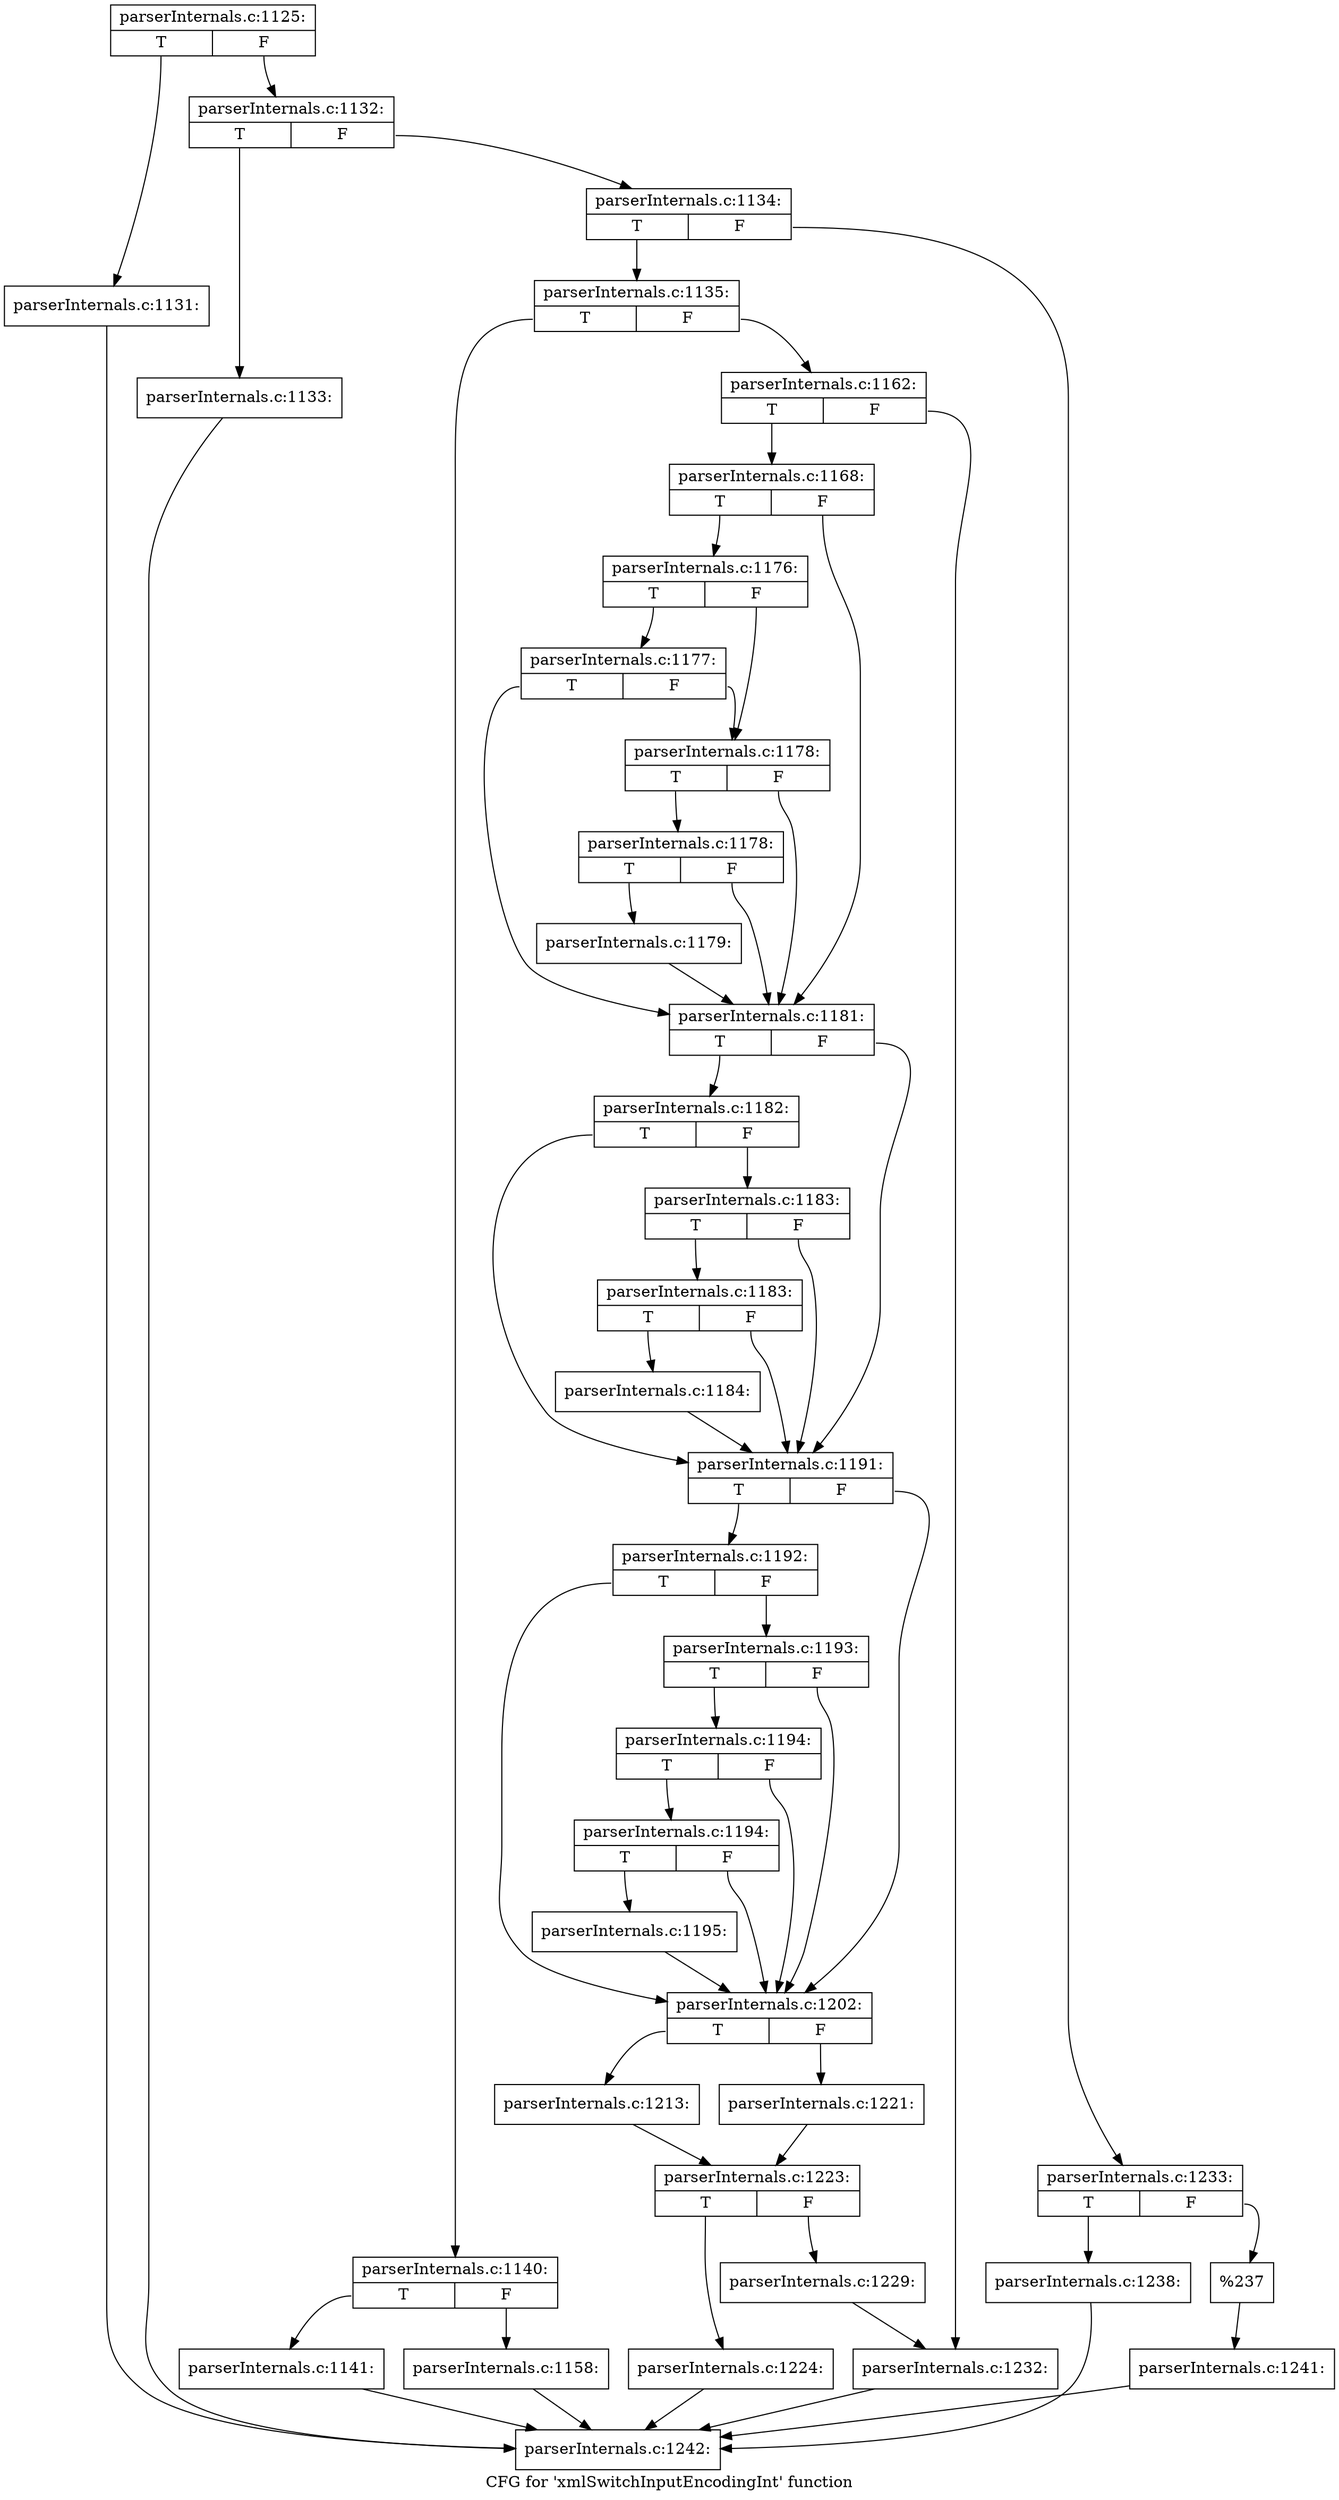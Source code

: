 digraph "CFG for 'xmlSwitchInputEncodingInt' function" {
	label="CFG for 'xmlSwitchInputEncodingInt' function";

	Node0x4fbf0e0 [shape=record,label="{parserInternals.c:1125:|{<s0>T|<s1>F}}"];
	Node0x4fbf0e0:s0 -> Node0x4fc3400;
	Node0x4fbf0e0:s1 -> Node0x4fc3450;
	Node0x4fc3400 [shape=record,label="{parserInternals.c:1131:}"];
	Node0x4fc3400 -> Node0x4fc23a0;
	Node0x4fc3450 [shape=record,label="{parserInternals.c:1132:|{<s0>T|<s1>F}}"];
	Node0x4fc3450:s0 -> Node0x4fc3910;
	Node0x4fc3450:s1 -> Node0x4fc3960;
	Node0x4fc3910 [shape=record,label="{parserInternals.c:1133:}"];
	Node0x4fc3910 -> Node0x4fc23a0;
	Node0x4fc3960 [shape=record,label="{parserInternals.c:1134:|{<s0>T|<s1>F}}"];
	Node0x4fc3960:s0 -> Node0x4fc3e20;
	Node0x4fc3960:s1 -> Node0x4fc3ec0;
	Node0x4fc3e20 [shape=record,label="{parserInternals.c:1135:|{<s0>T|<s1>F}}"];
	Node0x4fc3e20:s0 -> Node0x4fc43b0;
	Node0x4fc3e20:s1 -> Node0x4fc4400;
	Node0x4fc43b0 [shape=record,label="{parserInternals.c:1140:|{<s0>T|<s1>F}}"];
	Node0x4fc43b0:s0 -> Node0x4fc49c0;
	Node0x4fc43b0:s1 -> Node0x4fc4a10;
	Node0x4fc49c0 [shape=record,label="{parserInternals.c:1141:}"];
	Node0x4fc49c0 -> Node0x4fc23a0;
	Node0x4fc4a10 [shape=record,label="{parserInternals.c:1158:}"];
	Node0x4fc4a10 -> Node0x4fc23a0;
	Node0x4fc4400 [shape=record,label="{parserInternals.c:1162:|{<s0>T|<s1>F}}"];
	Node0x4fc4400:s0 -> Node0x4fc5910;
	Node0x4fc4400:s1 -> Node0x4fc6520;
	Node0x4fc5910 [shape=record,label="{parserInternals.c:1168:|{<s0>T|<s1>F}}"];
	Node0x4fc5910:s0 -> Node0x4fc74a0;
	Node0x4fc5910:s1 -> Node0x4fc73b0;
	Node0x4fc74a0 [shape=record,label="{parserInternals.c:1176:|{<s0>T|<s1>F}}"];
	Node0x4fc74a0:s0 -> Node0x4fc77f0;
	Node0x4fc74a0:s1 -> Node0x4fc7450;
	Node0x4fc77f0 [shape=record,label="{parserInternals.c:1177:|{<s0>T|<s1>F}}"];
	Node0x4fc77f0:s0 -> Node0x4fc73b0;
	Node0x4fc77f0:s1 -> Node0x4fc7450;
	Node0x4fc7450 [shape=record,label="{parserInternals.c:1178:|{<s0>T|<s1>F}}"];
	Node0x4fc7450:s0 -> Node0x4fc7400;
	Node0x4fc7450:s1 -> Node0x4fc73b0;
	Node0x4fc7400 [shape=record,label="{parserInternals.c:1178:|{<s0>T|<s1>F}}"];
	Node0x4fc7400:s0 -> Node0x4fc7360;
	Node0x4fc7400:s1 -> Node0x4fc73b0;
	Node0x4fc7360 [shape=record,label="{parserInternals.c:1179:}"];
	Node0x4fc7360 -> Node0x4fc73b0;
	Node0x4fc73b0 [shape=record,label="{parserInternals.c:1181:|{<s0>T|<s1>F}}"];
	Node0x4fc73b0:s0 -> Node0x4fc94b0;
	Node0x4fc73b0:s1 -> Node0x4fc54b0;
	Node0x4fc94b0 [shape=record,label="{parserInternals.c:1182:|{<s0>T|<s1>F}}"];
	Node0x4fc94b0:s0 -> Node0x4fc54b0;
	Node0x4fc94b0:s1 -> Node0x4fc7f40;
	Node0x4fc7f40 [shape=record,label="{parserInternals.c:1183:|{<s0>T|<s1>F}}"];
	Node0x4fc7f40:s0 -> Node0x4fc5350;
	Node0x4fc7f40:s1 -> Node0x4fc54b0;
	Node0x4fc5350 [shape=record,label="{parserInternals.c:1183:|{<s0>T|<s1>F}}"];
	Node0x4fc5350:s0 -> Node0x4fc7c10;
	Node0x4fc5350:s1 -> Node0x4fc54b0;
	Node0x4fc7c10 [shape=record,label="{parserInternals.c:1184:}"];
	Node0x4fc7c10 -> Node0x4fc54b0;
	Node0x4fc54b0 [shape=record,label="{parserInternals.c:1191:|{<s0>T|<s1>F}}"];
	Node0x4fc54b0:s0 -> Node0x4fcadc0;
	Node0x4fc54b0:s1 -> Node0x4fcabf0;
	Node0x4fcadc0 [shape=record,label="{parserInternals.c:1192:|{<s0>T|<s1>F}}"];
	Node0x4fcadc0:s0 -> Node0x4fcabf0;
	Node0x4fcadc0:s1 -> Node0x4fcad40;
	Node0x4fcad40 [shape=record,label="{parserInternals.c:1193:|{<s0>T|<s1>F}}"];
	Node0x4fcad40:s0 -> Node0x4fcacc0;
	Node0x4fcad40:s1 -> Node0x4fcabf0;
	Node0x4fcacc0 [shape=record,label="{parserInternals.c:1194:|{<s0>T|<s1>F}}"];
	Node0x4fcacc0:s0 -> Node0x4fcac40;
	Node0x4fcacc0:s1 -> Node0x4fcabf0;
	Node0x4fcac40 [shape=record,label="{parserInternals.c:1194:|{<s0>T|<s1>F}}"];
	Node0x4fcac40:s0 -> Node0x4fcaba0;
	Node0x4fcac40:s1 -> Node0x4fcabf0;
	Node0x4fcaba0 [shape=record,label="{parserInternals.c:1195:}"];
	Node0x4fcaba0 -> Node0x4fcabf0;
	Node0x4fcabf0 [shape=record,label="{parserInternals.c:1202:|{<s0>T|<s1>F}}"];
	Node0x4fcabf0:s0 -> Node0x4f2f130;
	Node0x4fcabf0:s1 -> Node0x4fcf560;
	Node0x4f2f130 [shape=record,label="{parserInternals.c:1213:}"];
	Node0x4f2f130 -> Node0x4fcebe0;
	Node0x4fcf560 [shape=record,label="{parserInternals.c:1221:}"];
	Node0x4fcf560 -> Node0x4fcebe0;
	Node0x4fcebe0 [shape=record,label="{parserInternals.c:1223:|{<s0>T|<s1>F}}"];
	Node0x4fcebe0:s0 -> Node0x4f33ba0;
	Node0x4fcebe0:s1 -> Node0x4fd04d0;
	Node0x4f33ba0 [shape=record,label="{parserInternals.c:1224:}"];
	Node0x4f33ba0 -> Node0x4fc23a0;
	Node0x4fd04d0 [shape=record,label="{parserInternals.c:1229:}"];
	Node0x4fd04d0 -> Node0x4fc6520;
	Node0x4fc6520 [shape=record,label="{parserInternals.c:1232:}"];
	Node0x4fc6520 -> Node0x4fc23a0;
	Node0x4fc3ec0 [shape=record,label="{parserInternals.c:1233:|{<s0>T|<s1>F}}"];
	Node0x4fc3ec0:s0 -> Node0x4fd2350;
	Node0x4fc3ec0:s1 -> Node0x4fd23a0;
	Node0x4fd2350 [shape=record,label="{parserInternals.c:1238:}"];
	Node0x4fd2350 -> Node0x4fc23a0;
	Node0x4fd23a0 [shape=record,label="{%237}"];
	Node0x4fd23a0 -> Node0x4fc3e70;
	Node0x4fc3e70 [shape=record,label="{parserInternals.c:1241:}"];
	Node0x4fc3e70 -> Node0x4fc23a0;
	Node0x4fc23a0 [shape=record,label="{parserInternals.c:1242:}"];
}
